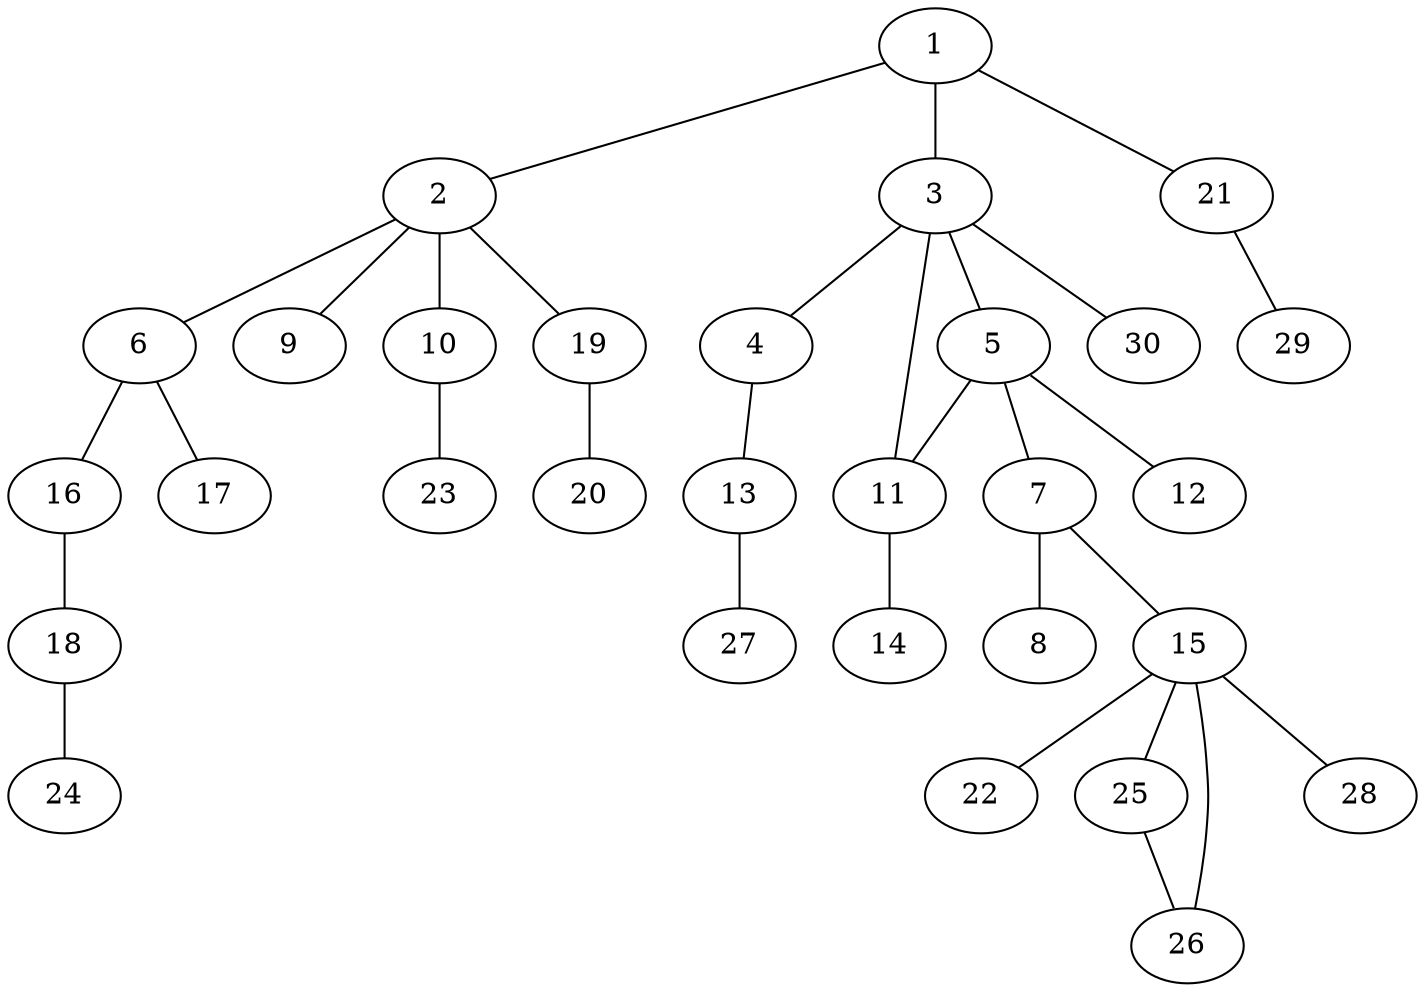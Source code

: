 graph graphname {1--2
1--3
1--21
2--6
2--9
2--10
2--19
3--4
3--5
3--11
3--30
4--13
5--7
5--11
5--12
6--16
6--17
7--8
7--15
10--23
11--14
13--27
15--22
15--25
15--26
15--28
16--18
18--24
19--20
21--29
25--26
}